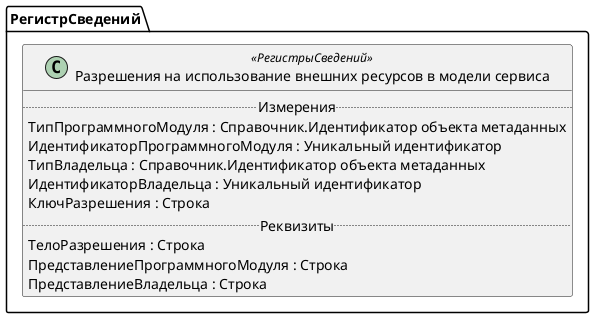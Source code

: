 ﻿@startuml РазрешенияНаИспользованиеВнешнихРесурсовВМоделиСервиса
'!include templates.wsd
'..\include templates.wsd
class РегистрСведений.РазрешенияНаИспользованиеВнешнихРесурсовВМоделиСервиса as "Разрешения на использование внешних ресурсов в модели сервиса" <<РегистрыСведений>>
{
..Измерения..
ТипПрограммногоМодуля : Справочник.Идентификатор объекта метаданных
ИдентификаторПрограммногоМодуля : Уникальный идентификатор
ТипВладельца : Справочник.Идентификатор объекта метаданных
ИдентификаторВладельца : Уникальный идентификатор
КлючРазрешения : Строка
..Реквизиты..
ТелоРазрешения : Строка
ПредставлениеПрограммногоМодуля : Строка
ПредставлениеВладельца : Строка
}
@enduml
